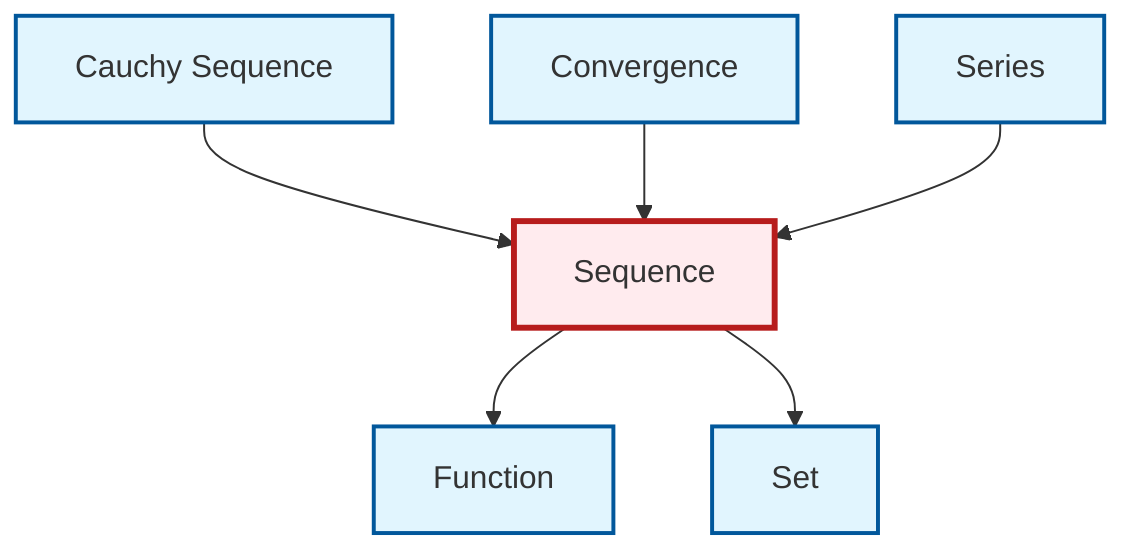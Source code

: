 graph TD
    classDef definition fill:#e1f5fe,stroke:#01579b,stroke-width:2px
    classDef theorem fill:#f3e5f5,stroke:#4a148c,stroke-width:2px
    classDef axiom fill:#fff3e0,stroke:#e65100,stroke-width:2px
    classDef example fill:#e8f5e9,stroke:#1b5e20,stroke-width:2px
    classDef current fill:#ffebee,stroke:#b71c1c,stroke-width:3px
    def-sequence["Sequence"]:::definition
    def-cauchy-sequence["Cauchy Sequence"]:::definition
    def-set["Set"]:::definition
    def-series["Series"]:::definition
    def-convergence["Convergence"]:::definition
    def-function["Function"]:::definition
    def-sequence --> def-function
    def-sequence --> def-set
    def-cauchy-sequence --> def-sequence
    def-convergence --> def-sequence
    def-series --> def-sequence
    class def-sequence current